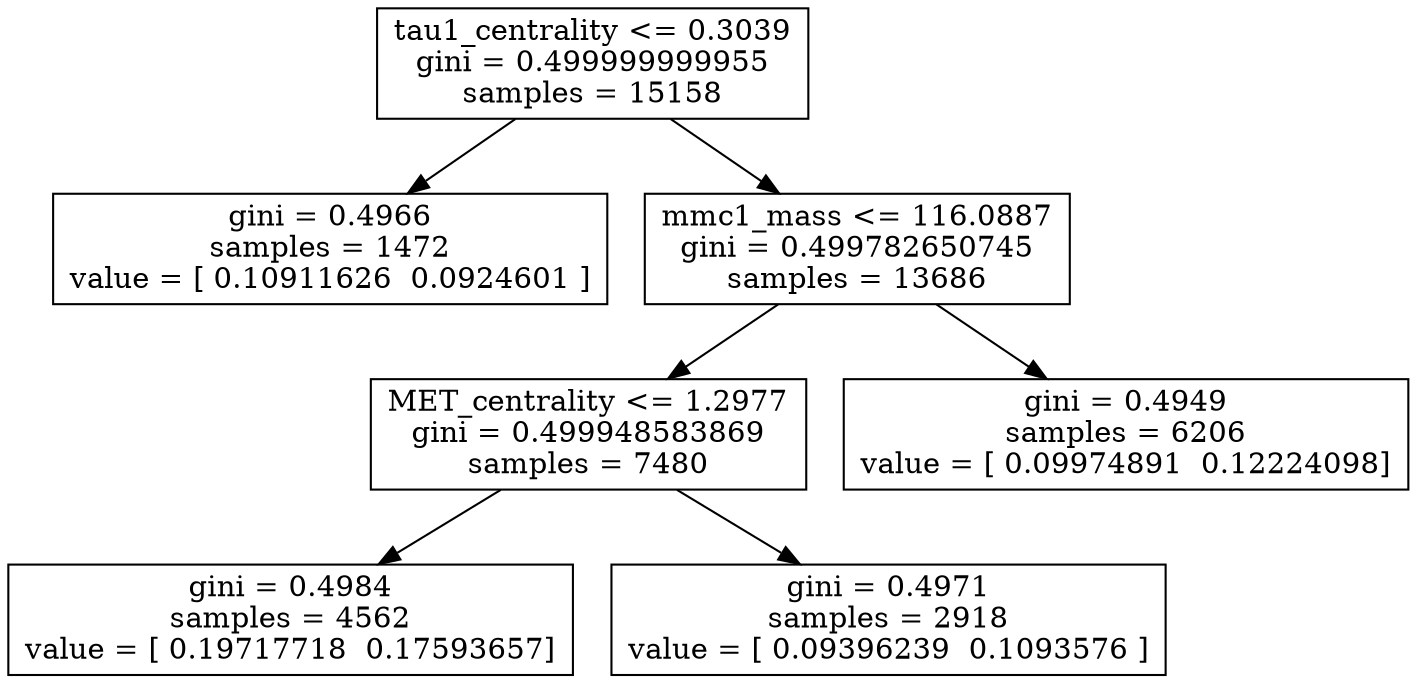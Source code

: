 digraph Tree {
0 [label="tau1_centrality <= 0.3039\ngini = 0.499999999955\nsamples = 15158", shape="box"] ;
1 [label="gini = 0.4966\nsamples = 1472\nvalue = [ 0.10911626  0.0924601 ]", shape="box"] ;
0 -> 1 ;
2 [label="mmc1_mass <= 116.0887\ngini = 0.499782650745\nsamples = 13686", shape="box"] ;
0 -> 2 ;
3 [label="MET_centrality <= 1.2977\ngini = 0.499948583869\nsamples = 7480", shape="box"] ;
2 -> 3 ;
4 [label="gini = 0.4984\nsamples = 4562\nvalue = [ 0.19717718  0.17593657]", shape="box"] ;
3 -> 4 ;
5 [label="gini = 0.4971\nsamples = 2918\nvalue = [ 0.09396239  0.1093576 ]", shape="box"] ;
3 -> 5 ;
6 [label="gini = 0.4949\nsamples = 6206\nvalue = [ 0.09974891  0.12224098]", shape="box"] ;
2 -> 6 ;
}
